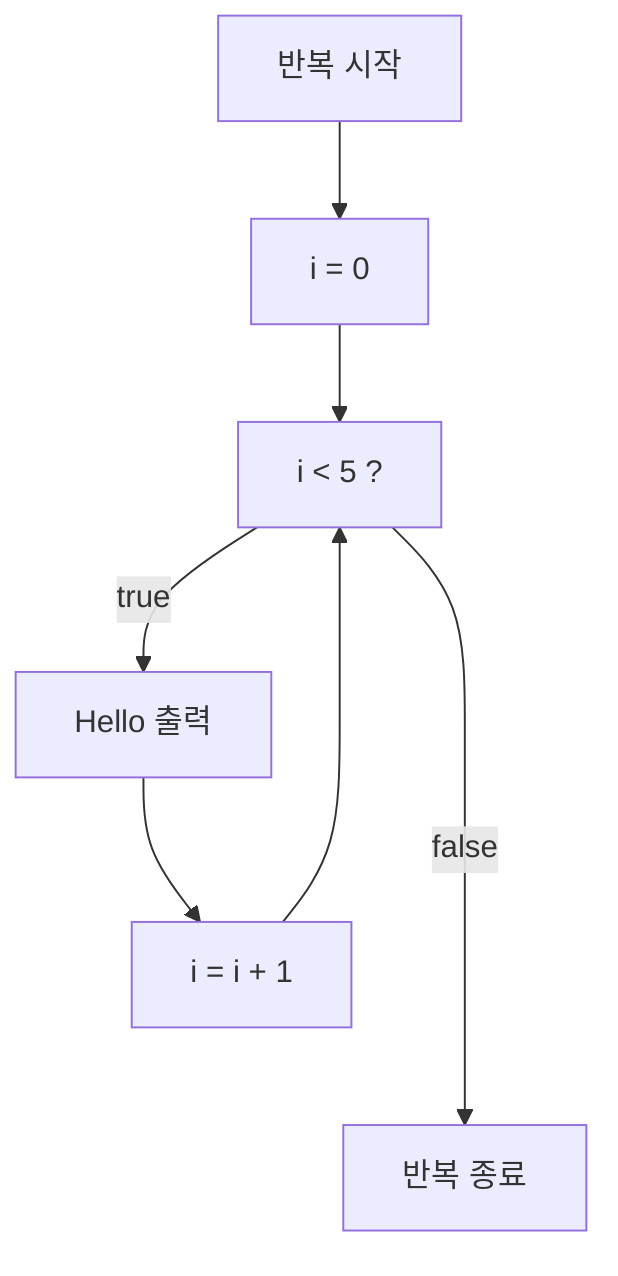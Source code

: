 graph TD
    A[반복 시작] --> B[i = 0]
    B --> C[i < 5 ?]
    C --> |true| D[Hello 출력]
    D --> E[i = i + 1]
    E --> C
    C ----> |false| Z[반복 종료]